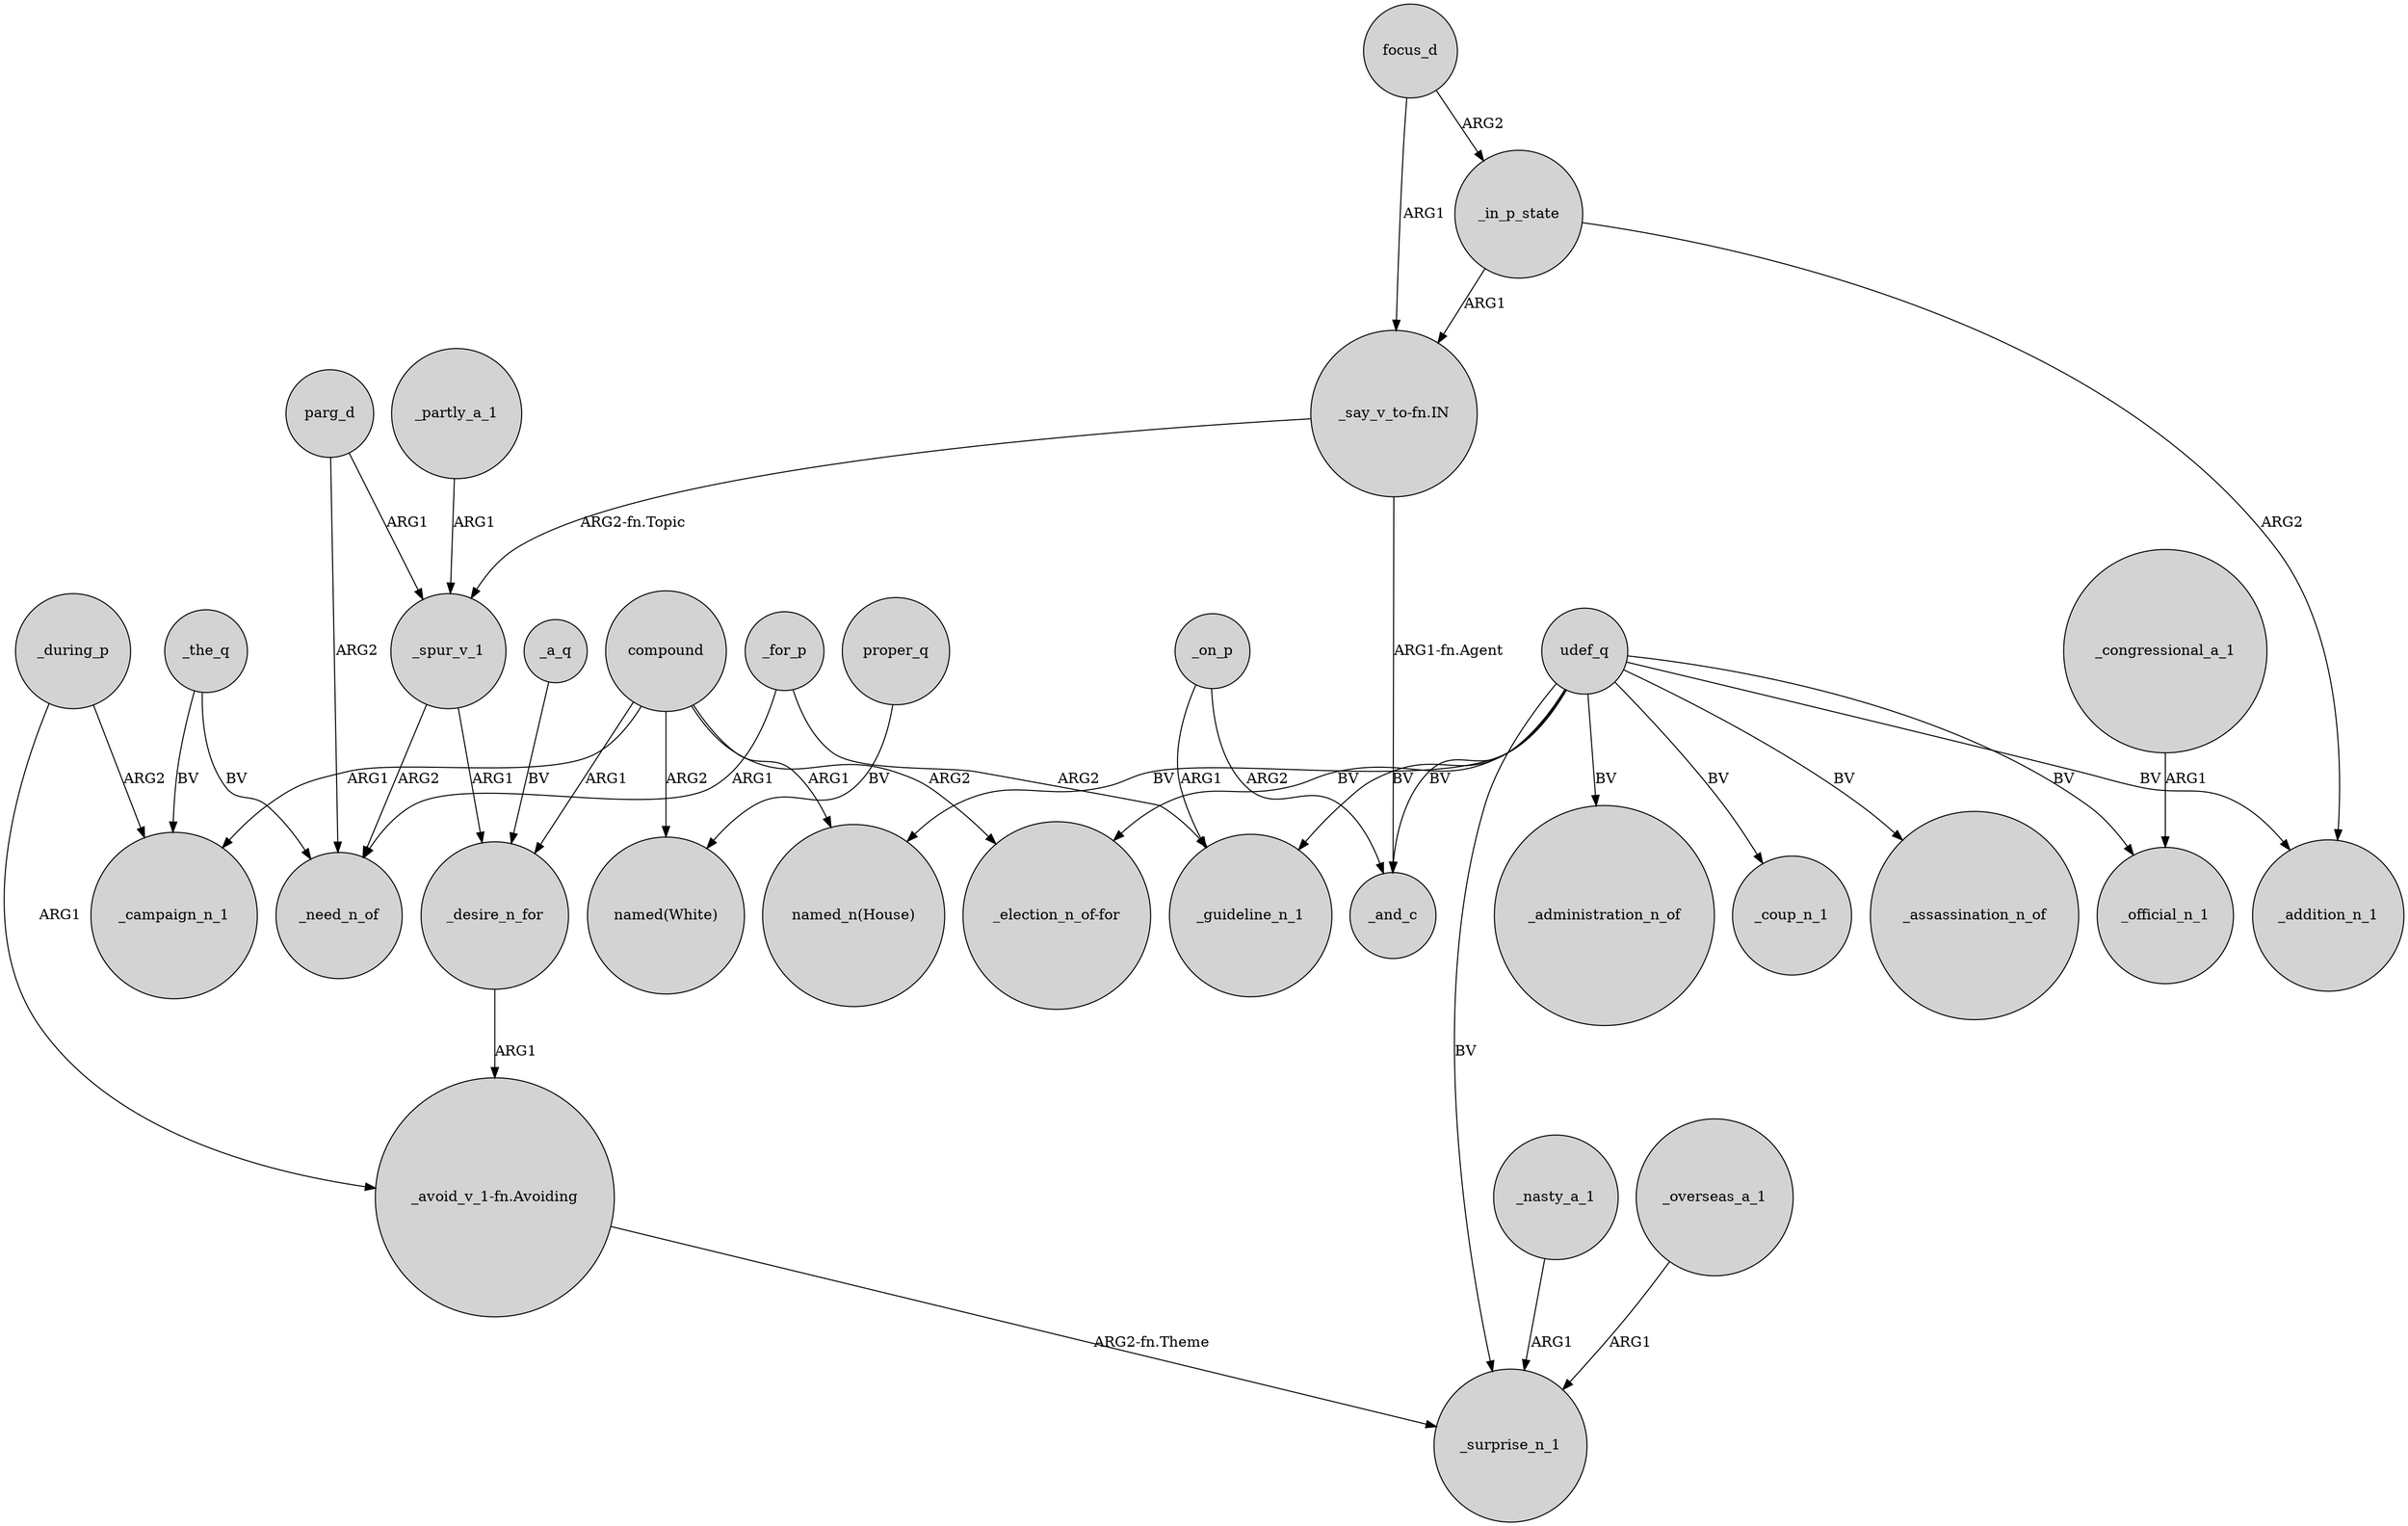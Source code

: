 digraph {
	node [shape=circle style=filled]
	udef_q -> _administration_n_of [label=BV]
	udef_q -> "named_n(House)" [label=BV]
	_desire_n_for -> "_avoid_v_1-fn.Avoiding" [label=ARG1]
	"_say_v_to-fn.IN" -> _and_c [label="ARG1-fn.Agent"]
	udef_q -> "_election_n_of-for" [label=BV]
	compound -> "_election_n_of-for" [label=ARG2]
	"_avoid_v_1-fn.Avoiding" -> _surprise_n_1 [label="ARG2-fn.Theme"]
	parg_d -> _spur_v_1 [label=ARG1]
	_for_p -> _need_n_of [label=ARG1]
	compound -> _campaign_n_1 [label=ARG1]
	focus_d -> _in_p_state [label=ARG2]
	compound -> "named(White)" [label=ARG2]
	udef_q -> _guideline_n_1 [label=BV]
	udef_q -> _coup_n_1 [label=BV]
	compound -> _desire_n_for [label=ARG1]
	compound -> "named_n(House)" [label=ARG1]
	udef_q -> _surprise_n_1 [label=BV]
	"_say_v_to-fn.IN" -> _spur_v_1 [label="ARG2-fn.Topic"]
	udef_q -> _assassination_n_of [label=BV]
	_spur_v_1 -> _desire_n_for [label=ARG1]
	proper_q -> "named(White)" [label=BV]
	_the_q -> _campaign_n_1 [label=BV]
	_partly_a_1 -> _spur_v_1 [label=ARG1]
	_on_p -> _guideline_n_1 [label=ARG1]
	udef_q -> _official_n_1 [label=BV]
	_nasty_a_1 -> _surprise_n_1 [label=ARG1]
	_the_q -> _need_n_of [label=BV]
	_during_p -> _campaign_n_1 [label=ARG2]
	_during_p -> "_avoid_v_1-fn.Avoiding" [label=ARG1]
	_for_p -> _guideline_n_1 [label=ARG2]
	_in_p_state -> _addition_n_1 [label=ARG2]
	_spur_v_1 -> _need_n_of [label=ARG2]
	_on_p -> _and_c [label=ARG2]
	_congressional_a_1 -> _official_n_1 [label=ARG1]
	udef_q -> _and_c [label=BV]
	parg_d -> _need_n_of [label=ARG2]
	_a_q -> _desire_n_for [label=BV]
	_in_p_state -> "_say_v_to-fn.IN" [label=ARG1]
	udef_q -> _addition_n_1 [label=BV]
	focus_d -> "_say_v_to-fn.IN" [label=ARG1]
	_overseas_a_1 -> _surprise_n_1 [label=ARG1]
}
